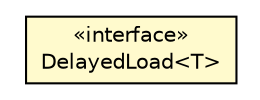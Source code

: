 #!/usr/local/bin/dot
#
# Class diagram 
# Generated by UMLGraph version 5.1 (http://www.umlgraph.org/)
#

digraph G {
	edge [fontname="Helvetica",fontsize=10,labelfontname="Helvetica",labelfontsize=10];
	node [fontname="Helvetica",fontsize=10,shape=plaintext];
	nodesep=0.25;
	ranksep=0.5;
	// org.androidtransfuse.util.DelayedLoad<T>
	c11129 [label=<<table title="org.androidtransfuse.util.DelayedLoad" border="0" cellborder="1" cellspacing="0" cellpadding="2" port="p" bgcolor="lemonChiffon" href="./DelayedLoad.html">
		<tr><td><table border="0" cellspacing="0" cellpadding="1">
<tr><td align="center" balign="center"> &#171;interface&#187; </td></tr>
<tr><td align="center" balign="center"> DelayedLoad&lt;T&gt; </td></tr>
		</table></td></tr>
		</table>>, fontname="Helvetica", fontcolor="black", fontsize=10.0];
}

